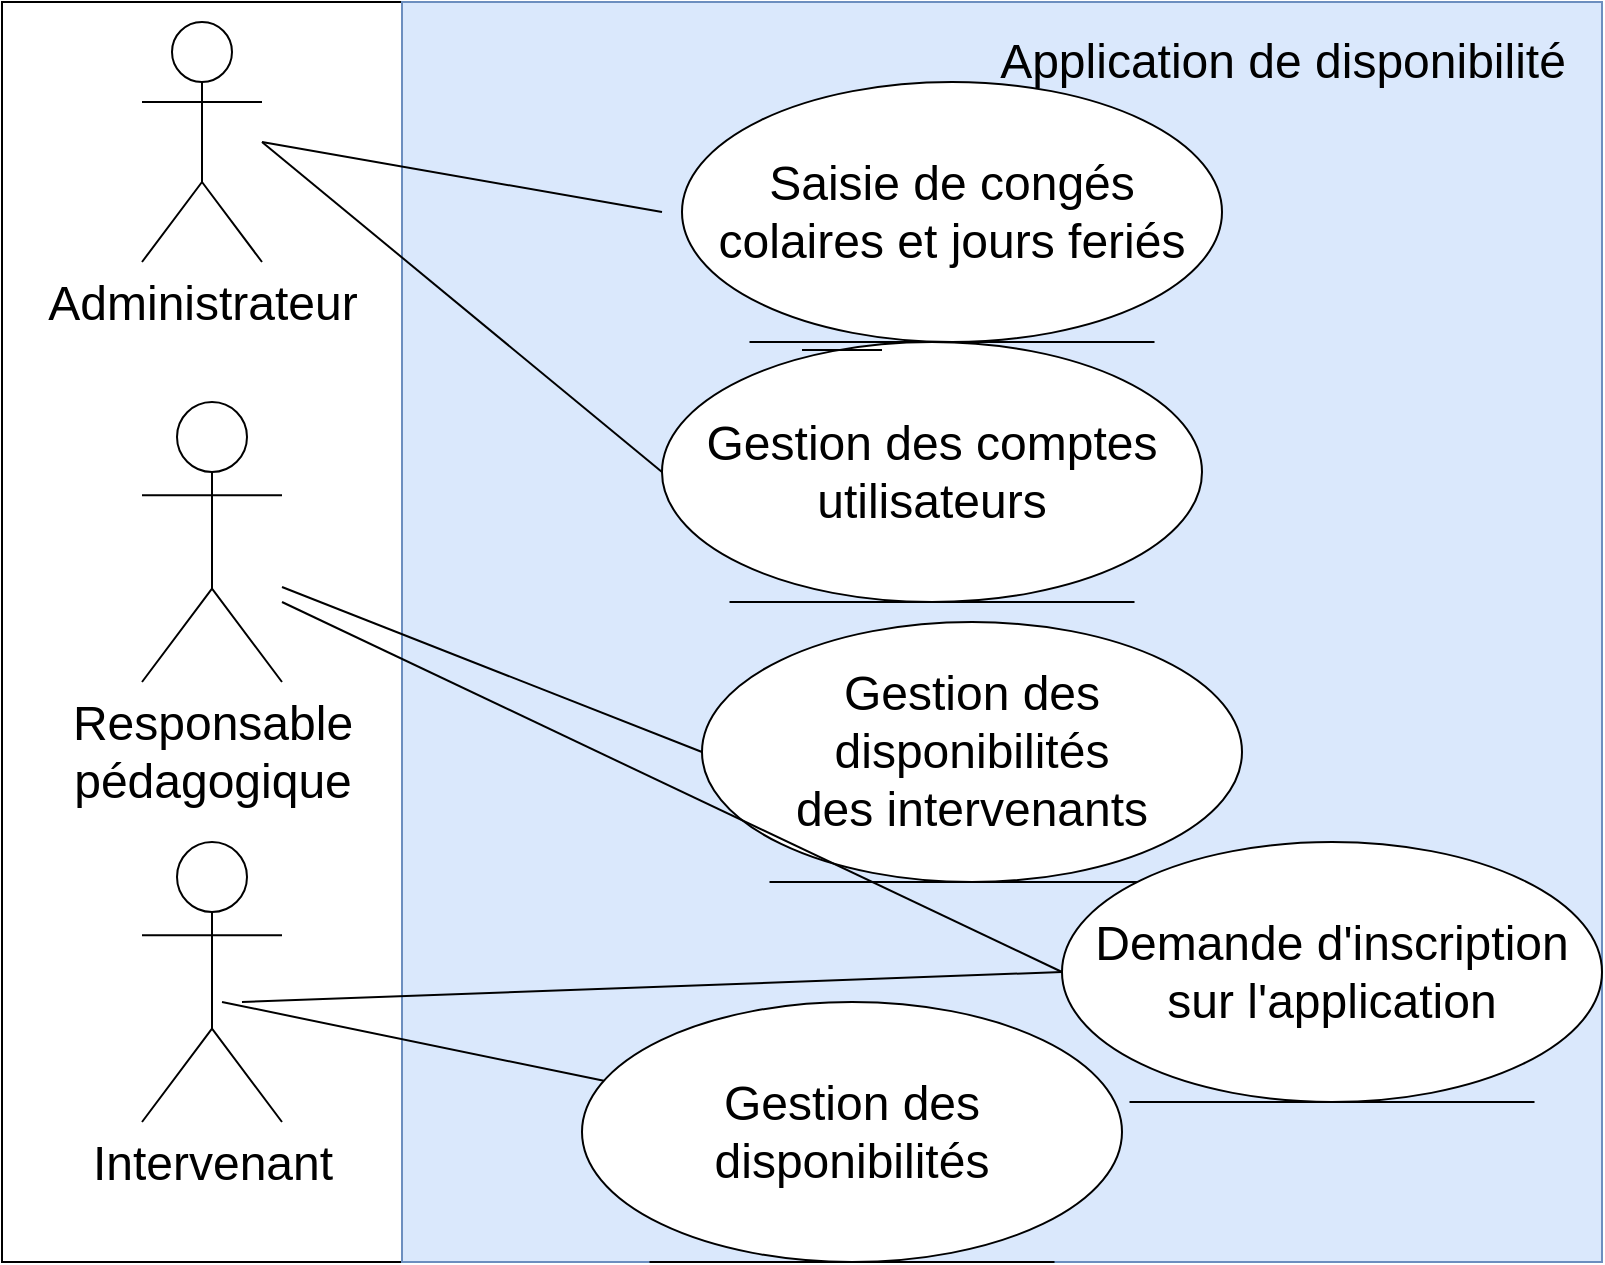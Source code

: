 <mxfile version="15.3.8" type="github">
  <diagram id="JDvK5JgYtzo7YM8z0WjD" name="DiagrammeContexteStatique">
    <mxGraphModel dx="660" dy="1104" grid="1" gridSize="10" guides="1" tooltips="1" connect="1" arrows="1" fold="1" page="1" pageScale="1" pageWidth="850" pageHeight="1100" math="0" shadow="0">
      <root>
        <mxCell id="0" />
        <mxCell id="1" parent="0" />
        <mxCell id="9iN0fUFvztX9pUTfpyMR-3" value="Object" style="html=1;" vertex="1" parent="1">
          <mxGeometry x="30" y="220" width="800" height="630" as="geometry" />
        </mxCell>
        <mxCell id="9iN0fUFvztX9pUTfpyMR-4" value="" style="html=1;fillColor=#dae8fc;strokeColor=#6c8ebf;" vertex="1" parent="1">
          <mxGeometry x="230" y="220" width="600" height="630" as="geometry" />
        </mxCell>
        <mxCell id="9iN0fUFvztX9pUTfpyMR-5" value="Application de disponibilité" style="text;html=1;resizable=0;autosize=1;align=center;verticalAlign=middle;points=[];fillColor=none;strokeColor=none;rounded=0;fontSize=24;" vertex="1" parent="1">
          <mxGeometry x="520" y="235" width="300" height="30" as="geometry" />
        </mxCell>
        <mxCell id="9iN0fUFvztX9pUTfpyMR-6" value="Administrateur" style="shape=umlActor;verticalLabelPosition=bottom;verticalAlign=top;html=1;fontSize=24;" vertex="1" parent="1">
          <mxGeometry x="100" y="230" width="60" height="120" as="geometry" />
        </mxCell>
        <mxCell id="9iN0fUFvztX9pUTfpyMR-7" value="&lt;div&gt;Responsable &lt;br&gt;&lt;/div&gt;&lt;div&gt;pédagogique&lt;/div&gt;" style="shape=umlActor;verticalLabelPosition=bottom;verticalAlign=top;html=1;fontSize=24;" vertex="1" parent="1">
          <mxGeometry x="100" y="420" width="70" height="140" as="geometry" />
        </mxCell>
        <mxCell id="9iN0fUFvztX9pUTfpyMR-9" value="Intervenant" style="shape=umlActor;verticalLabelPosition=bottom;verticalAlign=top;html=1;fontSize=24;" vertex="1" parent="1">
          <mxGeometry x="100" y="640" width="70" height="140" as="geometry" />
        </mxCell>
        <mxCell id="9iN0fUFvztX9pUTfpyMR-10" value="Saisie de congés colaires et jours feriés" style="ellipse;shape=umlEntity;whiteSpace=wrap;html=1;fontSize=24;" vertex="1" parent="1">
          <mxGeometry x="370" y="260" width="270" height="130" as="geometry" />
        </mxCell>
        <mxCell id="9iN0fUFvztX9pUTfpyMR-11" value="&lt;div&gt;Gestion des comptes&lt;/div&gt;&lt;div&gt;utilisateurs&lt;br&gt;&lt;/div&gt;" style="ellipse;shape=umlEntity;whiteSpace=wrap;html=1;fontSize=24;" vertex="1" parent="1">
          <mxGeometry x="360" y="390" width="270" height="130" as="geometry" />
        </mxCell>
        <mxCell id="9iN0fUFvztX9pUTfpyMR-16" value="" style="line;strokeWidth=1;fillColor=none;align=left;verticalAlign=middle;spacingTop=-1;spacingLeft=3;spacingRight=3;rotatable=0;labelPosition=right;points=[];portConstraint=eastwest;fontSize=24;" vertex="1" parent="1">
          <mxGeometry x="430" y="390" width="40" height="8" as="geometry" />
        </mxCell>
        <mxCell id="9iN0fUFvztX9pUTfpyMR-18" value="" style="endArrow=none;html=1;fontSize=24;" edge="1" parent="1">
          <mxGeometry width="50" height="50" relative="1" as="geometry">
            <mxPoint x="160" y="290" as="sourcePoint" />
            <mxPoint x="360" y="325" as="targetPoint" />
          </mxGeometry>
        </mxCell>
        <mxCell id="9iN0fUFvztX9pUTfpyMR-19" value="" style="endArrow=none;html=1;fontSize=24;entryX=0;entryY=0.5;entryDx=0;entryDy=0;" edge="1" parent="1" target="9iN0fUFvztX9pUTfpyMR-11">
          <mxGeometry width="50" height="50" relative="1" as="geometry">
            <mxPoint x="160" y="290" as="sourcePoint" />
            <mxPoint x="360.0" y="340.22" as="targetPoint" />
          </mxGeometry>
        </mxCell>
        <mxCell id="9iN0fUFvztX9pUTfpyMR-20" value="&lt;div&gt;Gestion des disponibilités&lt;/div&gt;&lt;div&gt;des intervenants&lt;br&gt;&lt;/div&gt;" style="ellipse;shape=umlEntity;whiteSpace=wrap;html=1;fontSize=24;" vertex="1" parent="1">
          <mxGeometry x="380" y="530" width="270" height="130" as="geometry" />
        </mxCell>
        <mxCell id="9iN0fUFvztX9pUTfpyMR-21" value="" style="endArrow=none;html=1;fontSize=24;entryX=0;entryY=0.5;entryDx=0;entryDy=0;" edge="1" parent="1" target="9iN0fUFvztX9pUTfpyMR-20">
          <mxGeometry width="50" height="50" relative="1" as="geometry">
            <mxPoint x="170" y="512.5" as="sourcePoint" />
            <mxPoint x="370.0" y="677.5" as="targetPoint" />
          </mxGeometry>
        </mxCell>
        <mxCell id="9iN0fUFvztX9pUTfpyMR-22" value="&lt;div&gt;Demande d&#39;inscription&lt;/div&gt;&lt;div&gt;sur l&#39;application&lt;br&gt;&lt;/div&gt;" style="ellipse;shape=umlEntity;whiteSpace=wrap;html=1;fontSize=24;" vertex="1" parent="1">
          <mxGeometry x="560" y="640" width="270" height="130" as="geometry" />
        </mxCell>
        <mxCell id="9iN0fUFvztX9pUTfpyMR-23" value="" style="endArrow=none;html=1;fontSize=24;entryX=0;entryY=0.5;entryDx=0;entryDy=0;" edge="1" parent="1" target="9iN0fUFvztX9pUTfpyMR-22">
          <mxGeometry width="50" height="50" relative="1" as="geometry">
            <mxPoint x="170" y="520" as="sourcePoint" />
            <mxPoint x="390" y="660" as="targetPoint" />
          </mxGeometry>
        </mxCell>
        <mxCell id="9iN0fUFvztX9pUTfpyMR-24" value="&lt;div&gt;Gestion des &lt;br&gt;&lt;/div&gt;&lt;div&gt;disponibilités&lt;br&gt;&lt;/div&gt;" style="ellipse;shape=umlEntity;whiteSpace=wrap;html=1;fontSize=24;" vertex="1" parent="1">
          <mxGeometry x="320" y="720" width="270" height="130" as="geometry" />
        </mxCell>
        <mxCell id="9iN0fUFvztX9pUTfpyMR-25" value="" style="endArrow=none;html=1;fontSize=24;entryX=0;entryY=0.5;entryDx=0;entryDy=0;" edge="1" parent="1" target="9iN0fUFvztX9pUTfpyMR-22">
          <mxGeometry width="50" height="50" relative="1" as="geometry">
            <mxPoint x="150" y="720" as="sourcePoint" />
            <mxPoint x="599.267" y="820.42" as="targetPoint" />
            <Array as="points" />
          </mxGeometry>
        </mxCell>
        <mxCell id="9iN0fUFvztX9pUTfpyMR-26" value="" style="endArrow=none;html=1;fontSize=24;exitX=1;exitY=0.333;exitDx=0;exitDy=0;exitPerimeter=0;" edge="1" parent="1" target="9iN0fUFvztX9pUTfpyMR-24">
          <mxGeometry width="50" height="50" relative="1" as="geometry">
            <mxPoint x="140" y="719.997" as="sourcePoint" />
            <mxPoint x="530" y="738.33" as="targetPoint" />
            <Array as="points" />
          </mxGeometry>
        </mxCell>
      </root>
    </mxGraphModel>
  </diagram>
</mxfile>
